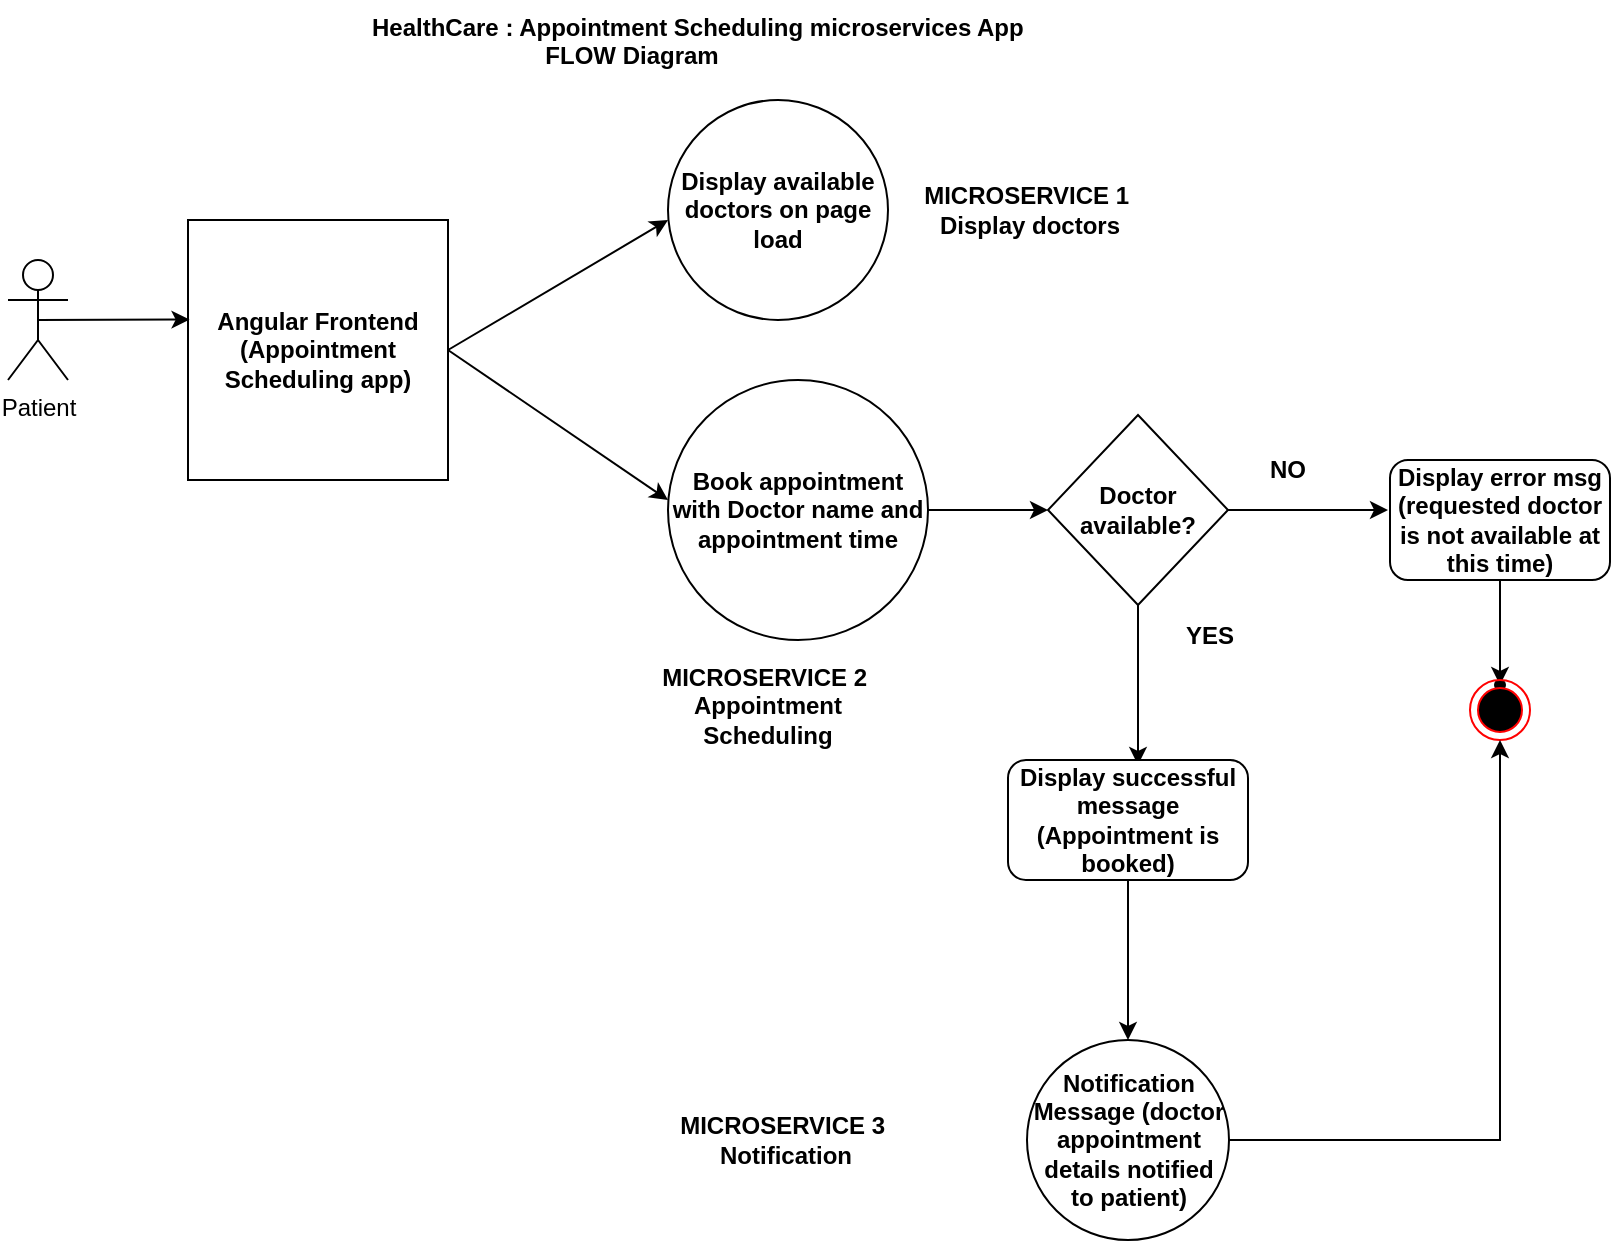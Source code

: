 <mxfile version="22.1.1" type="github">
  <diagram name="Page-1" id="-DX-BuYwbXiJZP43AESr">
    <mxGraphModel dx="1013" dy="409" grid="1" gridSize="10" guides="1" tooltips="1" connect="1" arrows="1" fold="1" page="1" pageScale="1" pageWidth="850" pageHeight="1100" math="0" shadow="0">
      <root>
        <mxCell id="0" />
        <mxCell id="1" parent="0" />
        <mxCell id="pXWiy-woDnGJ4gV50viA-1" value="Patient" style="shape=umlActor;verticalLabelPosition=bottom;verticalAlign=top;html=1;outlineConnect=0;" vertex="1" parent="1">
          <mxGeometry x="39" y="140" width="30" height="60" as="geometry" />
        </mxCell>
        <mxCell id="pXWiy-woDnGJ4gV50viA-2" value="&lt;b&gt;Angular Frontend (Appointment Scheduling app)&lt;/b&gt;" style="whiteSpace=wrap;html=1;aspect=fixed;" vertex="1" parent="1">
          <mxGeometry x="129" y="120" width="130" height="130" as="geometry" />
        </mxCell>
        <mxCell id="pXWiy-woDnGJ4gV50viA-3" value="" style="endArrow=classic;html=1;rounded=0;exitX=0.5;exitY=0.5;exitDx=0;exitDy=0;exitPerimeter=0;entryX=0.006;entryY=0.383;entryDx=0;entryDy=0;entryPerimeter=0;" edge="1" parent="1" source="pXWiy-woDnGJ4gV50viA-1" target="pXWiy-woDnGJ4gV50viA-2">
          <mxGeometry width="50" height="50" relative="1" as="geometry">
            <mxPoint x="289" y="230" as="sourcePoint" />
            <mxPoint x="339" y="180" as="targetPoint" />
          </mxGeometry>
        </mxCell>
        <mxCell id="pXWiy-woDnGJ4gV50viA-4" value="" style="endArrow=classic;html=1;rounded=0;exitX=1;exitY=0.5;exitDx=0;exitDy=0;" edge="1" parent="1" source="pXWiy-woDnGJ4gV50viA-2">
          <mxGeometry width="50" height="50" relative="1" as="geometry">
            <mxPoint x="289" y="230" as="sourcePoint" />
            <mxPoint x="369" y="120" as="targetPoint" />
          </mxGeometry>
        </mxCell>
        <mxCell id="pXWiy-woDnGJ4gV50viA-5" value="&lt;b&gt;Display available doctors on page load&lt;/b&gt;" style="ellipse;whiteSpace=wrap;html=1;aspect=fixed;" vertex="1" parent="1">
          <mxGeometry x="369" y="60" width="110" height="110" as="geometry" />
        </mxCell>
        <mxCell id="pXWiy-woDnGJ4gV50viA-6" value="" style="endArrow=classic;html=1;rounded=0;exitX=1;exitY=0.5;exitDx=0;exitDy=0;" edge="1" parent="1" source="pXWiy-woDnGJ4gV50viA-2">
          <mxGeometry width="50" height="50" relative="1" as="geometry">
            <mxPoint x="289" y="230" as="sourcePoint" />
            <mxPoint x="369" y="260" as="targetPoint" />
          </mxGeometry>
        </mxCell>
        <mxCell id="pXWiy-woDnGJ4gV50viA-7" value="&lt;b&gt;Book appointment with Doctor name and appointment time&lt;/b&gt;" style="ellipse;whiteSpace=wrap;html=1;aspect=fixed;" vertex="1" parent="1">
          <mxGeometry x="369" y="200" width="130" height="130" as="geometry" />
        </mxCell>
        <mxCell id="pXWiy-woDnGJ4gV50viA-8" value="" style="endArrow=classic;html=1;rounded=0;exitX=1;exitY=0.5;exitDx=0;exitDy=0;" edge="1" parent="1" source="pXWiy-woDnGJ4gV50viA-7">
          <mxGeometry width="50" height="50" relative="1" as="geometry">
            <mxPoint x="509" y="310" as="sourcePoint" />
            <mxPoint x="559" y="265" as="targetPoint" />
          </mxGeometry>
        </mxCell>
        <mxCell id="pXWiy-woDnGJ4gV50viA-11" value="" style="edgeStyle=orthogonalEdgeStyle;rounded=0;orthogonalLoop=1;jettySize=auto;html=1;" edge="1" parent="1" source="pXWiy-woDnGJ4gV50viA-9">
          <mxGeometry relative="1" as="geometry">
            <mxPoint x="604" y="392.5" as="targetPoint" />
          </mxGeometry>
        </mxCell>
        <mxCell id="pXWiy-woDnGJ4gV50viA-15" value="" style="edgeStyle=orthogonalEdgeStyle;rounded=0;orthogonalLoop=1;jettySize=auto;html=1;" edge="1" parent="1" source="pXWiy-woDnGJ4gV50viA-9">
          <mxGeometry relative="1" as="geometry">
            <mxPoint x="729" y="265" as="targetPoint" />
          </mxGeometry>
        </mxCell>
        <mxCell id="pXWiy-woDnGJ4gV50viA-9" value="&lt;b&gt;Doctor available?&lt;/b&gt;" style="rhombus;whiteSpace=wrap;html=1;" vertex="1" parent="1">
          <mxGeometry x="559" y="217.5" width="90" height="95" as="geometry" />
        </mxCell>
        <mxCell id="pXWiy-woDnGJ4gV50viA-22" value="" style="edgeStyle=orthogonalEdgeStyle;rounded=0;orthogonalLoop=1;jettySize=auto;html=1;" edge="1" parent="1" source="pXWiy-woDnGJ4gV50viA-12" target="pXWiy-woDnGJ4gV50viA-21">
          <mxGeometry relative="1" as="geometry" />
        </mxCell>
        <mxCell id="pXWiy-woDnGJ4gV50viA-12" value="&lt;b&gt;Display successful message (Appointment is booked)&lt;/b&gt;" style="rounded=1;whiteSpace=wrap;html=1;" vertex="1" parent="1">
          <mxGeometry x="539" y="390" width="120" height="60" as="geometry" />
        </mxCell>
        <mxCell id="pXWiy-woDnGJ4gV50viA-13" value="&lt;b&gt;YES&lt;/b&gt;" style="text;html=1;strokeColor=none;fillColor=none;align=center;verticalAlign=middle;whiteSpace=wrap;rounded=0;" vertex="1" parent="1">
          <mxGeometry x="610" y="312.5" width="60" height="30" as="geometry" />
        </mxCell>
        <mxCell id="pXWiy-woDnGJ4gV50viA-16" value="&lt;b&gt;NO&lt;/b&gt;" style="text;html=1;strokeColor=none;fillColor=none;align=center;verticalAlign=middle;whiteSpace=wrap;rounded=0;" vertex="1" parent="1">
          <mxGeometry x="649" y="230" width="60" height="30" as="geometry" />
        </mxCell>
        <mxCell id="pXWiy-woDnGJ4gV50viA-19" value="" style="edgeStyle=orthogonalEdgeStyle;rounded=0;orthogonalLoop=1;jettySize=auto;html=1;" edge="1" parent="1" source="pXWiy-woDnGJ4gV50viA-17" target="pXWiy-woDnGJ4gV50viA-18">
          <mxGeometry relative="1" as="geometry" />
        </mxCell>
        <mxCell id="pXWiy-woDnGJ4gV50viA-17" value="&lt;b&gt;Display error msg (requested doctor is not available at this time)&lt;/b&gt;" style="rounded=1;whiteSpace=wrap;html=1;" vertex="1" parent="1">
          <mxGeometry x="730" y="240" width="110" height="60" as="geometry" />
        </mxCell>
        <mxCell id="pXWiy-woDnGJ4gV50viA-18" value="" style="shape=waypoint;sketch=0;size=6;pointerEvents=1;points=[];fillColor=default;resizable=0;rotatable=0;perimeter=centerPerimeter;snapToPoint=1;rounded=1;" vertex="1" parent="1">
          <mxGeometry x="775" y="342.5" width="20" height="20" as="geometry" />
        </mxCell>
        <mxCell id="pXWiy-woDnGJ4gV50viA-20" value="" style="ellipse;html=1;shape=endState;fillColor=#000000;strokeColor=#ff0000;" vertex="1" parent="1">
          <mxGeometry x="770" y="350" width="30" height="30" as="geometry" />
        </mxCell>
        <mxCell id="pXWiy-woDnGJ4gV50viA-27" style="edgeStyle=orthogonalEdgeStyle;rounded=0;orthogonalLoop=1;jettySize=auto;html=1;entryX=0.5;entryY=1;entryDx=0;entryDy=0;" edge="1" parent="1" source="pXWiy-woDnGJ4gV50viA-21" target="pXWiy-woDnGJ4gV50viA-20">
          <mxGeometry relative="1" as="geometry" />
        </mxCell>
        <mxCell id="pXWiy-woDnGJ4gV50viA-21" value="Notification Message (doctor appointment details notified to patient)" style="ellipse;whiteSpace=wrap;html=1;rounded=1;fontStyle=1" vertex="1" parent="1">
          <mxGeometry x="548.5" y="530" width="101" height="100" as="geometry" />
        </mxCell>
        <mxCell id="pXWiy-woDnGJ4gV50viA-23" value="&lt;b&gt;MICROSERVICE 1&amp;nbsp; Display doctors&lt;/b&gt;" style="text;html=1;strokeColor=none;fillColor=none;align=center;verticalAlign=middle;whiteSpace=wrap;rounded=0;" vertex="1" parent="1">
          <mxGeometry x="488.5" y="95" width="121.5" height="40" as="geometry" />
        </mxCell>
        <mxCell id="pXWiy-woDnGJ4gV50viA-24" value="&lt;b&gt;MICROSERVICE 2&amp;nbsp; Appointment Scheduling&lt;/b&gt;" style="text;html=1;strokeColor=none;fillColor=none;align=center;verticalAlign=middle;whiteSpace=wrap;rounded=0;" vertex="1" parent="1">
          <mxGeometry x="357.5" y="342.5" width="121.5" height="40" as="geometry" />
        </mxCell>
        <mxCell id="pXWiy-woDnGJ4gV50viA-25" value="&lt;b&gt;MICROSERVICE 3&amp;nbsp; Notification&lt;/b&gt;" style="text;html=1;strokeColor=none;fillColor=none;align=center;verticalAlign=middle;whiteSpace=wrap;rounded=0;" vertex="1" parent="1">
          <mxGeometry x="367" y="560" width="121.5" height="40" as="geometry" />
        </mxCell>
        <mxCell id="pXWiy-woDnGJ4gV50viA-26" value="HealthCare : Appointment Scheduling microservices App&#xa;                          FLOW Diagram" style="text;whiteSpace=wrap;fontStyle=1" vertex="1" parent="1">
          <mxGeometry x="218.5" y="10" width="351.5" height="40" as="geometry" />
        </mxCell>
      </root>
    </mxGraphModel>
  </diagram>
</mxfile>
